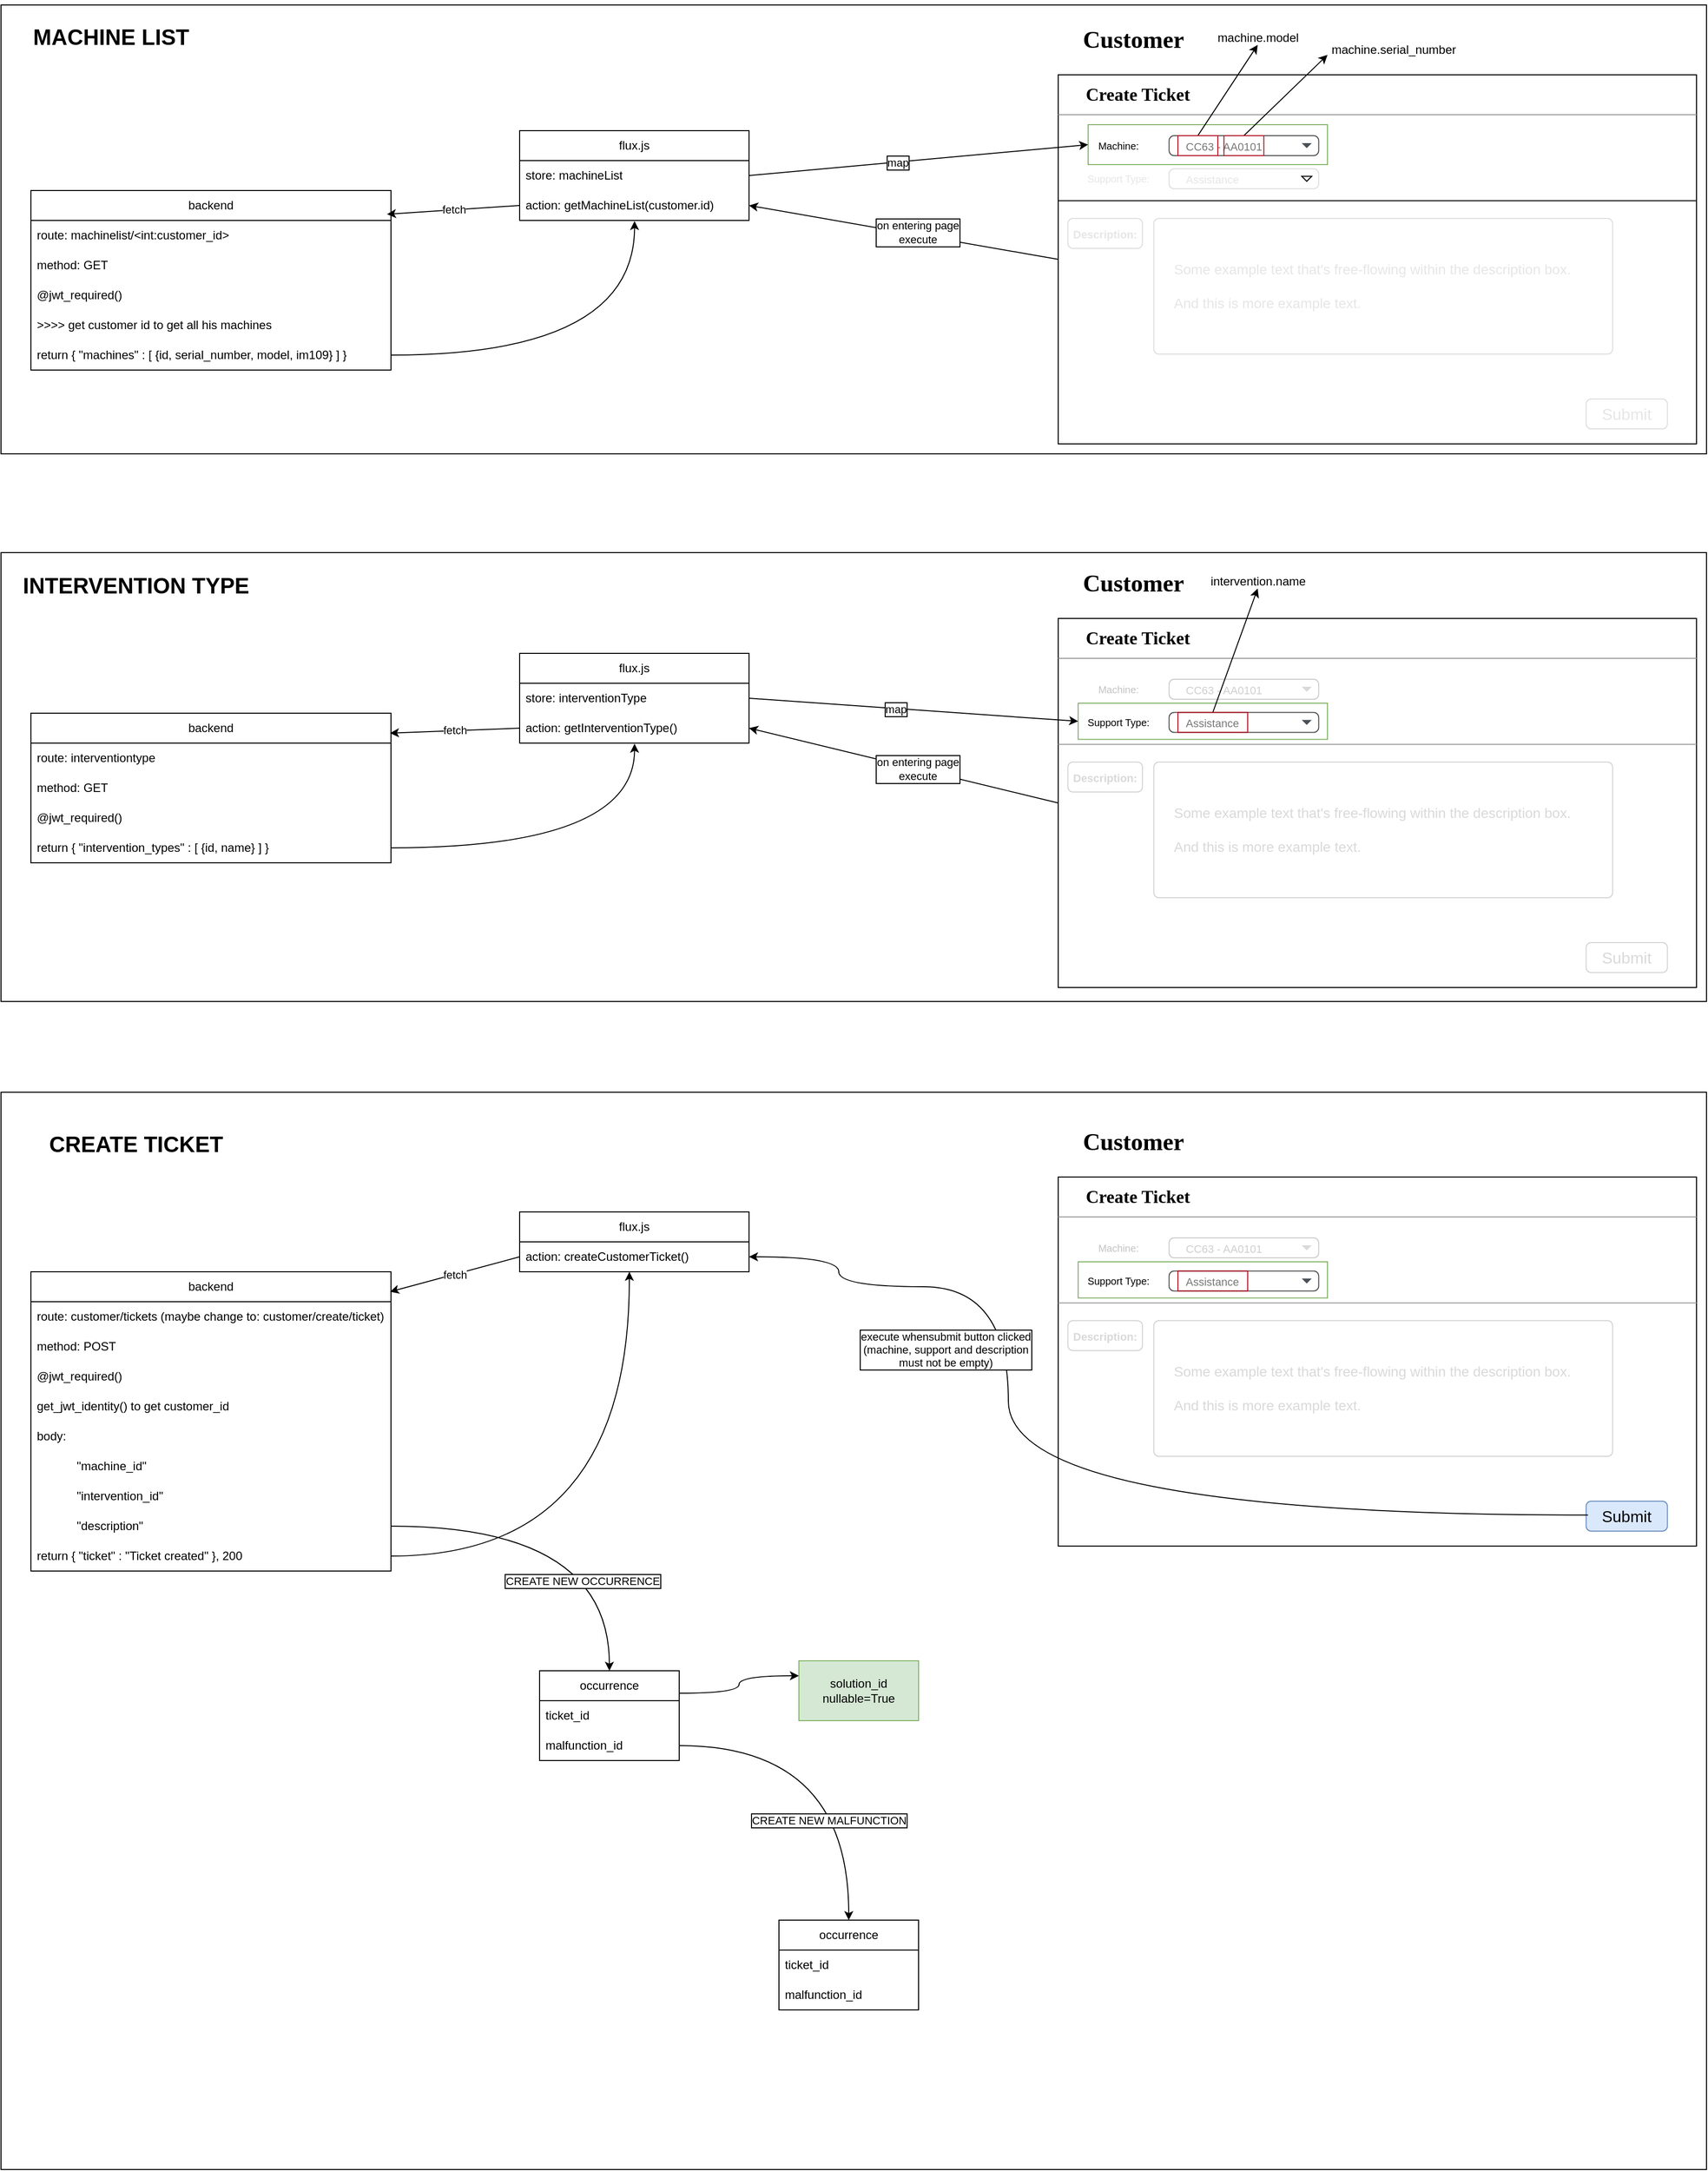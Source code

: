 <mxfile>
    <diagram name="Página-1" id="bCabtzZe-On4UlTafJGf">
        <mxGraphModel dx="323" dy="456" grid="1" gridSize="10" guides="1" tooltips="1" connect="1" arrows="1" fold="1" page="1" pageScale="1" pageWidth="827" pageHeight="1169" math="0" shadow="0">
            <root>
                <mxCell id="0"/>
                <mxCell id="1" parent="0"/>
                <mxCell id="NxFCnqgn0DQF930zjPqC-114" value="" style="rounded=0;whiteSpace=wrap;html=1;fillColor=none;" parent="1" vertex="1">
                    <mxGeometry x="1090" y="620" width="1710" height="450" as="geometry"/>
                </mxCell>
                <mxCell id="NxFCnqgn0DQF930zjPqC-115" value="" style="rounded=0;whiteSpace=wrap;html=1;fillColor=none;" parent="1" vertex="1">
                    <mxGeometry x="1090" y="1169" width="1710" height="450" as="geometry"/>
                </mxCell>
                <mxCell id="NxFCnqgn0DQF930zjPqC-71" style="rounded=0;orthogonalLoop=1;jettySize=auto;html=1;exitX=0;exitY=0.5;exitDx=0;exitDy=0;entryX=1;entryY=0.5;entryDx=0;entryDy=0;" parent="1" source="NxFCnqgn0DQF930zjPqC-2" target="NxFCnqgn0DQF930zjPqC-58" edge="1">
                    <mxGeometry relative="1" as="geometry"/>
                </mxCell>
                <mxCell id="NxFCnqgn0DQF930zjPqC-72" value="on entering page&lt;br&gt;execute" style="edgeLabel;html=1;align=center;verticalAlign=middle;resizable=0;points=[];labelBorderColor=default;" parent="NxFCnqgn0DQF930zjPqC-71" vertex="1" connectable="0">
                    <mxGeometry x="-0.086" y="-3" relative="1" as="geometry">
                        <mxPoint as="offset"/>
                    </mxGeometry>
                </mxCell>
                <mxCell id="NxFCnqgn0DQF930zjPqC-2" value="" style="rounded=0;whiteSpace=wrap;html=1;" parent="1" vertex="1">
                    <mxGeometry x="2150" y="690" width="640" height="370" as="geometry"/>
                </mxCell>
                <mxCell id="NxFCnqgn0DQF930zjPqC-23" value="" style="shape=line;perimeter=none;resizeWidth=1;fillColor=none;fontColor=#E6E6E6;" parent="1" vertex="1">
                    <mxGeometry x="2150" y="811.25" width="640" height="10" as="geometry"/>
                </mxCell>
                <mxCell id="NxFCnqgn0DQF930zjPqC-24" value="&lt;font style=&quot;font-size: 11px;&quot;&gt;Description:&lt;/font&gt;" style="html=1;shadow=0;dashed=0;shape=mxgraph.bootstrap.rrect;rSize=5;strokeWidth=1;fillColor=none;whiteSpace=wrap;align=left;verticalAlign=middle;spacingLeft=0;fontStyle=1;fontSize=14;spacing=5;fontColor=#E6E6E6;strokeColor=#DEDEDE;" parent="1" vertex="1">
                    <mxGeometry x="2159.69" y="834" width="74.75" height="30" as="geometry"/>
                </mxCell>
                <mxCell id="NxFCnqgn0DQF930zjPqC-25" value="Some example text that's free-flowing within the description box.&lt;br style=&quot;font-size: 14px&quot;&gt;&lt;br style=&quot;font-size: 14px&quot;&gt;And this is more example text." style="html=1;shadow=0;dashed=0;shape=mxgraph.bootstrap.rrect;rSize=5;strokeWidth=1;fillColor=none;whiteSpace=wrap;align=left;verticalAlign=middle;spacingLeft=10;fontSize=14;spacing=10;fontColor=#E6E6E6;strokeColor=#DEDEDE;" parent="1" vertex="1">
                    <mxGeometry x="2245.87" y="834" width="460" height="136" as="geometry"/>
                </mxCell>
                <mxCell id="NxFCnqgn0DQF930zjPqC-26" value="&lt;h1&gt;&lt;font face=&quot;Verdana&quot;&gt;Customer&lt;/font&gt;&lt;/h1&gt;" style="text;html=1;align=center;verticalAlign=middle;resizable=0;points=[];autosize=1;strokeColor=none;fillColor=none;" parent="1" vertex="1">
                    <mxGeometry x="2150" y="615" width="150" height="80" as="geometry"/>
                </mxCell>
                <mxCell id="NxFCnqgn0DQF930zjPqC-27" value="" style="shape=line;strokeColor=#999999;perimeter=none;resizeWidth=1;" parent="1" vertex="1">
                    <mxGeometry x="2150" y="725" width="640" height="10" as="geometry"/>
                </mxCell>
                <mxCell id="NxFCnqgn0DQF930zjPqC-28" value="&lt;h3&gt;&lt;font face=&quot;Verdana&quot; style=&quot;font-size: 18px;&quot;&gt;Create Ticket&lt;/font&gt;&lt;/h3&gt;" style="text;strokeColor=none;align=center;fillColor=none;html=1;verticalAlign=middle;whiteSpace=wrap;rounded=0;" parent="1" vertex="1">
                    <mxGeometry x="2150" y="690" width="160" height="40" as="geometry"/>
                </mxCell>
                <mxCell id="NxFCnqgn0DQF930zjPqC-29" value="&lt;font style=&quot;font-size: 11px;&quot;&gt;CC63 - AA0101&lt;/font&gt;" style="html=1;shadow=0;dashed=0;shape=mxgraph.bootstrap.rrect;rSize=5;strokeColor=#505050;strokeWidth=1;fillColor=#ffffff;fontColor=#777777;whiteSpace=wrap;align=left;verticalAlign=middle;fontStyle=0;fontSize=14;spacingRight=0;spacing=17;" parent="1" vertex="1">
                    <mxGeometry x="2261.18" y="751" width="150" height="20" as="geometry"/>
                </mxCell>
                <mxCell id="NxFCnqgn0DQF930zjPqC-30" value="" style="shape=triangle;direction=south;fillColor=#495057;strokeColor=none;perimeter=none;" parent="NxFCnqgn0DQF930zjPqC-29" vertex="1">
                    <mxGeometry x="1" y="0.5" width="10" height="5" relative="1" as="geometry">
                        <mxPoint x="-17" y="-2.5" as="offset"/>
                    </mxGeometry>
                </mxCell>
                <mxCell id="NxFCnqgn0DQF930zjPqC-31" value="&lt;span style=&quot;font-size: 10px;&quot;&gt;Machine:&lt;/span&gt;" style="text;strokeColor=none;align=center;fillColor=none;html=1;verticalAlign=middle;whiteSpace=wrap;rounded=0;" parent="1" vertex="1">
                    <mxGeometry x="2158.56" y="746" width="102.62" height="30" as="geometry"/>
                </mxCell>
                <mxCell id="NxFCnqgn0DQF930zjPqC-32" value="Submit" style="html=1;shadow=0;dashed=0;shape=mxgraph.bootstrap.rrect;rSize=5;strokeWidth=1;fillColor=none;whiteSpace=wrap;align=center;verticalAlign=middle;spacingLeft=0;fontStyle=0;fontSize=16;spacing=5;fontColor=#E6E6E6;strokeColor=#DEDEDE;" parent="1" vertex="1">
                    <mxGeometry x="2679.3" y="1015" width="81.5" height="30" as="geometry"/>
                </mxCell>
                <mxCell id="NxFCnqgn0DQF930zjPqC-47" value="&lt;font style=&quot;font-size: 11px;&quot;&gt;Assistance&lt;/font&gt;" style="html=1;shadow=0;dashed=0;shape=mxgraph.bootstrap.rrect;rSize=5;strokeWidth=1;fillColor=none;whiteSpace=wrap;align=left;verticalAlign=middle;fontStyle=0;fontSize=14;spacingRight=0;spacing=17;fontColor=#E6E6E6;strokeColor=#DEDEDE;" parent="1" vertex="1">
                    <mxGeometry x="2261.18" y="784.25" width="150" height="20" as="geometry"/>
                </mxCell>
                <mxCell id="NxFCnqgn0DQF930zjPqC-48" value="" style="shape=triangle;direction=south;fillColor=none;perimeter=none;fontColor=#E6E6E6;" parent="NxFCnqgn0DQF930zjPqC-47" vertex="1">
                    <mxGeometry x="1" y="0.5" width="10" height="5" relative="1" as="geometry">
                        <mxPoint x="-17" y="-2.5" as="offset"/>
                    </mxGeometry>
                </mxCell>
                <mxCell id="NxFCnqgn0DQF930zjPqC-49" value="&lt;span style=&quot;font-size: 10px;&quot;&gt;Support Type:&lt;/span&gt;" style="text;align=center;fillColor=none;html=1;verticalAlign=middle;whiteSpace=wrap;rounded=0;fontColor=#E6E6E6;" parent="1" vertex="1">
                    <mxGeometry x="2158.56" y="779.25" width="102.62" height="30" as="geometry"/>
                </mxCell>
                <mxCell id="NxFCnqgn0DQF930zjPqC-50" value="" style="rounded=0;whiteSpace=wrap;html=1;fillColor=none;strokeColor=#82b366;" parent="1" vertex="1">
                    <mxGeometry x="2180" y="740" width="240" height="40" as="geometry"/>
                </mxCell>
                <mxCell id="NxFCnqgn0DQF930zjPqC-54" value="flux.js" style="swimlane;fontStyle=0;childLayout=stackLayout;horizontal=1;startSize=30;horizontalStack=0;resizeParent=1;resizeParentMax=0;resizeLast=0;collapsible=1;marginBottom=0;whiteSpace=wrap;html=1;" parent="1" vertex="1">
                    <mxGeometry x="1610" y="746" width="230" height="90" as="geometry"/>
                </mxCell>
                <mxCell id="NxFCnqgn0DQF930zjPqC-55" value="store: machineList" style="text;strokeColor=none;fillColor=none;align=left;verticalAlign=middle;spacingLeft=4;spacingRight=4;overflow=hidden;points=[[0,0.5],[1,0.5]];portConstraint=eastwest;rotatable=0;whiteSpace=wrap;html=1;" parent="NxFCnqgn0DQF930zjPqC-54" vertex="1">
                    <mxGeometry y="30" width="230" height="30" as="geometry"/>
                </mxCell>
                <mxCell id="NxFCnqgn0DQF930zjPqC-58" value="action: getMachineList(customer.id)" style="text;strokeColor=none;fillColor=none;align=left;verticalAlign=middle;spacingLeft=4;spacingRight=4;overflow=hidden;points=[[0,0.5],[1,0.5]];portConstraint=eastwest;rotatable=0;whiteSpace=wrap;html=1;" parent="NxFCnqgn0DQF930zjPqC-54" vertex="1">
                    <mxGeometry y="60" width="230" height="30" as="geometry"/>
                </mxCell>
                <mxCell id="NxFCnqgn0DQF930zjPqC-59" style="rounded=0;orthogonalLoop=1;jettySize=auto;html=1;exitX=1;exitY=0.5;exitDx=0;exitDy=0;entryX=0;entryY=0.5;entryDx=0;entryDy=0;" parent="1" source="NxFCnqgn0DQF930zjPqC-55" target="NxFCnqgn0DQF930zjPqC-50" edge="1">
                    <mxGeometry relative="1" as="geometry"/>
                </mxCell>
                <mxCell id="NxFCnqgn0DQF930zjPqC-60" value="map" style="edgeLabel;html=1;align=center;verticalAlign=middle;resizable=0;points=[];labelBorderColor=default;" parent="NxFCnqgn0DQF930zjPqC-59" vertex="1" connectable="0">
                    <mxGeometry x="-0.126" relative="1" as="geometry">
                        <mxPoint as="offset"/>
                    </mxGeometry>
                </mxCell>
                <mxCell id="NxFCnqgn0DQF930zjPqC-73" value="backend" style="swimlane;fontStyle=0;childLayout=stackLayout;horizontal=1;startSize=30;horizontalStack=0;resizeParent=1;resizeParentMax=0;resizeLast=0;collapsible=1;marginBottom=0;whiteSpace=wrap;html=1;" parent="1" vertex="1">
                    <mxGeometry x="1120" y="806" width="361" height="180" as="geometry"/>
                </mxCell>
                <mxCell id="NxFCnqgn0DQF930zjPqC-74" value="route: machinelist/&amp;lt;int:customer_id&amp;gt;" style="text;strokeColor=none;fillColor=none;align=left;verticalAlign=middle;spacingLeft=4;spacingRight=4;overflow=hidden;points=[[0,0.5],[1,0.5]];portConstraint=eastwest;rotatable=0;whiteSpace=wrap;html=1;" parent="NxFCnqgn0DQF930zjPqC-73" vertex="1">
                    <mxGeometry y="30" width="361" height="30" as="geometry"/>
                </mxCell>
                <mxCell id="NxFCnqgn0DQF930zjPqC-75" value="method: GET" style="text;strokeColor=none;fillColor=none;align=left;verticalAlign=middle;spacingLeft=4;spacingRight=4;overflow=hidden;points=[[0,0.5],[1,0.5]];portConstraint=eastwest;rotatable=0;whiteSpace=wrap;html=1;" parent="NxFCnqgn0DQF930zjPqC-73" vertex="1">
                    <mxGeometry y="60" width="361" height="30" as="geometry"/>
                </mxCell>
                <mxCell id="NxFCnqgn0DQF930zjPqC-76" value="@jwt_required()" style="text;strokeColor=none;fillColor=none;align=left;verticalAlign=middle;spacingLeft=4;spacingRight=4;overflow=hidden;points=[[0,0.5],[1,0.5]];portConstraint=eastwest;rotatable=0;whiteSpace=wrap;html=1;" parent="NxFCnqgn0DQF930zjPqC-73" vertex="1">
                    <mxGeometry y="90" width="361" height="30" as="geometry"/>
                </mxCell>
                <mxCell id="NxFCnqgn0DQF930zjPqC-83" value="&amp;gt;&amp;gt;&amp;gt;&amp;gt; get customer id to get all his machines" style="text;strokeColor=none;fillColor=none;align=left;verticalAlign=middle;spacingLeft=4;spacingRight=4;overflow=hidden;points=[[0,0.5],[1,0.5]];portConstraint=eastwest;rotatable=0;whiteSpace=wrap;html=1;" parent="NxFCnqgn0DQF930zjPqC-73" vertex="1">
                    <mxGeometry y="120" width="361" height="30" as="geometry"/>
                </mxCell>
                <mxCell id="NxFCnqgn0DQF930zjPqC-78" value="return { &quot;machines&quot; : [ {id, serial_number, model, im109} ] }" style="text;strokeColor=none;fillColor=none;align=left;verticalAlign=middle;spacingLeft=4;spacingRight=4;overflow=hidden;points=[[0,0.5],[1,0.5]];portConstraint=eastwest;rotatable=0;whiteSpace=wrap;html=1;" parent="NxFCnqgn0DQF930zjPqC-73" vertex="1">
                    <mxGeometry y="150" width="361" height="30" as="geometry"/>
                </mxCell>
                <mxCell id="NxFCnqgn0DQF930zjPqC-77" value="fetch" style="rounded=0;orthogonalLoop=1;jettySize=auto;html=1;exitX=0;exitY=0.5;exitDx=0;exitDy=0;entryX=0.989;entryY=0.132;entryDx=0;entryDy=0;entryPerimeter=0;" parent="1" source="NxFCnqgn0DQF930zjPqC-58" target="NxFCnqgn0DQF930zjPqC-73" edge="1">
                    <mxGeometry relative="1" as="geometry"/>
                </mxCell>
                <mxCell id="NxFCnqgn0DQF930zjPqC-79" style="edgeStyle=orthogonalEdgeStyle;rounded=0;orthogonalLoop=1;jettySize=auto;html=1;exitX=1;exitY=0.5;exitDx=0;exitDy=0;entryX=0.501;entryY=1.02;entryDx=0;entryDy=0;entryPerimeter=0;curved=1;" parent="1" source="NxFCnqgn0DQF930zjPqC-78" target="NxFCnqgn0DQF930zjPqC-58" edge="1">
                    <mxGeometry relative="1" as="geometry"/>
                </mxCell>
                <mxCell id="NxFCnqgn0DQF930zjPqC-82" value="MACHINE LIST" style="text;html=1;align=center;verticalAlign=middle;resizable=0;points=[];autosize=1;strokeColor=none;fillColor=none;fontSize=22;fontStyle=1" parent="1" vertex="1">
                    <mxGeometry x="1110" y="633" width="180" height="40" as="geometry"/>
                </mxCell>
                <mxCell id="NxFCnqgn0DQF930zjPqC-88" style="rounded=0;orthogonalLoop=1;jettySize=auto;html=1;exitX=0.5;exitY=0;exitDx=0;exitDy=0;" parent="1" source="NxFCnqgn0DQF930zjPqC-85" edge="1">
                    <mxGeometry relative="1" as="geometry">
                        <mxPoint x="2420" y="670" as="targetPoint"/>
                    </mxGeometry>
                </mxCell>
                <mxCell id="NxFCnqgn0DQF930zjPqC-85" value="" style="rounded=0;whiteSpace=wrap;html=1;fillColor=none;strokeColor=#B31525;" parent="1" vertex="1">
                    <mxGeometry x="2316.18" y="751" width="40" height="20" as="geometry"/>
                </mxCell>
                <mxCell id="NxFCnqgn0DQF930zjPqC-87" style="rounded=0;orthogonalLoop=1;jettySize=auto;html=1;exitX=0.5;exitY=0;exitDx=0;exitDy=0;" parent="1" source="NxFCnqgn0DQF930zjPqC-86" edge="1">
                    <mxGeometry relative="1" as="geometry">
                        <mxPoint x="2350" y="660" as="targetPoint"/>
                    </mxGeometry>
                </mxCell>
                <mxCell id="NxFCnqgn0DQF930zjPqC-86" value="" style="rounded=0;whiteSpace=wrap;html=1;fillColor=none;strokeColor=#B31525;" parent="1" vertex="1">
                    <mxGeometry x="2270" y="751" width="40" height="20" as="geometry"/>
                </mxCell>
                <mxCell id="NxFCnqgn0DQF930zjPqC-89" value="machine.model" style="text;html=1;align=center;verticalAlign=middle;resizable=0;points=[];autosize=1;strokeColor=none;fillColor=none;" parent="1" vertex="1">
                    <mxGeometry x="2300" y="638" width="100" height="30" as="geometry"/>
                </mxCell>
                <mxCell id="NxFCnqgn0DQF930zjPqC-90" value="machine.serial_number" style="text;html=1;align=center;verticalAlign=middle;resizable=0;points=[];autosize=1;strokeColor=none;fillColor=none;" parent="1" vertex="1">
                    <mxGeometry x="2411.18" y="650" width="150" height="30" as="geometry"/>
                </mxCell>
                <mxCell id="NxFCnqgn0DQF930zjPqC-91" value="" style="rounded=0;whiteSpace=wrap;html=1;" parent="1" vertex="1">
                    <mxGeometry x="2150" y="1235" width="640" height="370" as="geometry"/>
                </mxCell>
                <mxCell id="NxFCnqgn0DQF930zjPqC-92" value="" style="shape=line;strokeColor=#999999;perimeter=none;resizeWidth=1;" parent="1" vertex="1">
                    <mxGeometry x="2150" y="1356.25" width="640" height="10" as="geometry"/>
                </mxCell>
                <mxCell id="NxFCnqgn0DQF930zjPqC-93" value="&lt;font style=&quot;font-size: 11px;&quot;&gt;Description:&lt;/font&gt;" style="html=1;shadow=0;dashed=0;shape=mxgraph.bootstrap.rrect;rSize=5;strokeWidth=1;fillColor=none;whiteSpace=wrap;align=left;verticalAlign=middle;spacingLeft=0;fontStyle=1;fontSize=14;spacing=5;fontColor=#D9D9D9;strokeColor=#D4D4D4;" parent="1" vertex="1">
                    <mxGeometry x="2159.69" y="1379" width="74.75" height="30" as="geometry"/>
                </mxCell>
                <mxCell id="NxFCnqgn0DQF930zjPqC-94" value="Some example text that's free-flowing within the description box.&lt;br style=&quot;font-size: 14px&quot;&gt;&lt;br style=&quot;font-size: 14px&quot;&gt;And this is more example text." style="html=1;shadow=0;dashed=0;shape=mxgraph.bootstrap.rrect;rSize=5;strokeWidth=1;fillColor=none;whiteSpace=wrap;align=left;verticalAlign=middle;spacingLeft=10;fontSize=14;spacing=10;fontColor=#D9D9D9;strokeColor=#D4D4D4;" parent="1" vertex="1">
                    <mxGeometry x="2245.87" y="1379" width="460" height="136" as="geometry"/>
                </mxCell>
                <mxCell id="NxFCnqgn0DQF930zjPqC-95" value="&lt;h1&gt;&lt;font face=&quot;Verdana&quot;&gt;Customer&lt;/font&gt;&lt;/h1&gt;" style="text;html=1;align=center;verticalAlign=middle;resizable=0;points=[];autosize=1;strokeColor=none;fillColor=none;" parent="1" vertex="1">
                    <mxGeometry x="2150" y="1160" width="150" height="80" as="geometry"/>
                </mxCell>
                <mxCell id="NxFCnqgn0DQF930zjPqC-96" value="" style="shape=line;strokeColor=#999999;perimeter=none;resizeWidth=1;" parent="1" vertex="1">
                    <mxGeometry x="2150" y="1270" width="640" height="10" as="geometry"/>
                </mxCell>
                <mxCell id="NxFCnqgn0DQF930zjPqC-97" value="&lt;h3&gt;&lt;font face=&quot;Verdana&quot; style=&quot;font-size: 18px;&quot;&gt;Create Ticket&lt;/font&gt;&lt;/h3&gt;" style="text;strokeColor=none;align=center;fillColor=none;html=1;verticalAlign=middle;whiteSpace=wrap;rounded=0;" parent="1" vertex="1">
                    <mxGeometry x="2150" y="1235" width="160" height="40" as="geometry"/>
                </mxCell>
                <mxCell id="NxFCnqgn0DQF930zjPqC-98" value="&lt;font style=&quot;font-size: 11px;&quot;&gt;CC63 - AA0101&lt;/font&gt;" style="html=1;shadow=0;dashed=0;shape=mxgraph.bootstrap.rrect;rSize=5;strokeColor=#CCCCCC;strokeWidth=1;fillColor=none;fontColor=#CFCFCF;whiteSpace=wrap;align=left;verticalAlign=middle;fontStyle=0;fontSize=14;spacingRight=0;spacing=17;" parent="1" vertex="1">
                    <mxGeometry x="2261.18" y="1296" width="150" height="20" as="geometry"/>
                </mxCell>
                <mxCell id="NxFCnqgn0DQF930zjPqC-99" value="" style="shape=triangle;direction=south;fillColor=#D9D9D9;strokeColor=none;perimeter=none;fontColor=#C2C2C2;" parent="NxFCnqgn0DQF930zjPqC-98" vertex="1">
                    <mxGeometry x="1" y="0.5" width="10" height="5" relative="1" as="geometry">
                        <mxPoint x="-17" y="-2.5" as="offset"/>
                    </mxGeometry>
                </mxCell>
                <mxCell id="NxFCnqgn0DQF930zjPqC-100" value="&lt;span style=&quot;font-size: 10px;&quot;&gt;Machine:&lt;/span&gt;" style="text;strokeColor=none;align=center;fillColor=none;html=1;verticalAlign=middle;whiteSpace=wrap;rounded=0;fontColor=#C2C2C2;" parent="1" vertex="1">
                    <mxGeometry x="2158.56" y="1291" width="102.62" height="30" as="geometry"/>
                </mxCell>
                <mxCell id="NxFCnqgn0DQF930zjPqC-101" value="Submit" style="html=1;shadow=0;dashed=0;shape=mxgraph.bootstrap.rrect;rSize=5;strokeWidth=1;fillColor=none;whiteSpace=wrap;align=center;verticalAlign=middle;spacingLeft=0;fontStyle=0;fontSize=16;spacing=5;fontColor=#D9D9D9;strokeColor=#D4D4D4;" parent="1" vertex="1">
                    <mxGeometry x="2679.3" y="1560" width="81.5" height="30" as="geometry"/>
                </mxCell>
                <mxCell id="NxFCnqgn0DQF930zjPqC-104" value="&lt;font style=&quot;font-size: 11px;&quot;&gt;Assistance&lt;/font&gt;" style="html=1;shadow=0;dashed=0;shape=mxgraph.bootstrap.rrect;rSize=5;strokeColor=#505050;strokeWidth=1;fillColor=#ffffff;fontColor=#777777;whiteSpace=wrap;align=left;verticalAlign=middle;fontStyle=0;fontSize=14;spacingRight=0;spacing=17;" parent="1" vertex="1">
                    <mxGeometry x="2261.18" y="1329.25" width="150" height="20" as="geometry"/>
                </mxCell>
                <mxCell id="NxFCnqgn0DQF930zjPqC-105" value="" style="shape=triangle;direction=south;fillColor=#495057;strokeColor=none;perimeter=none;" parent="NxFCnqgn0DQF930zjPqC-104" vertex="1">
                    <mxGeometry x="1" y="0.5" width="10" height="5" relative="1" as="geometry">
                        <mxPoint x="-17" y="-2.5" as="offset"/>
                    </mxGeometry>
                </mxCell>
                <mxCell id="NxFCnqgn0DQF930zjPqC-106" value="&lt;span style=&quot;font-size: 10px;&quot;&gt;Support Type:&lt;/span&gt;" style="text;strokeColor=none;align=center;fillColor=none;html=1;verticalAlign=middle;whiteSpace=wrap;rounded=0;" parent="1" vertex="1">
                    <mxGeometry x="2158.56" y="1324.25" width="102.62" height="30" as="geometry"/>
                </mxCell>
                <mxCell id="NxFCnqgn0DQF930zjPqC-107" value="" style="rounded=0;whiteSpace=wrap;html=1;fillColor=none;strokeColor=#82b366;" parent="1" vertex="1">
                    <mxGeometry x="2170" y="1320" width="250" height="36.25" as="geometry"/>
                </mxCell>
                <mxCell id="NxFCnqgn0DQF930zjPqC-110" style="rounded=0;orthogonalLoop=1;jettySize=auto;html=1;exitX=0.5;exitY=0;exitDx=0;exitDy=0;" parent="1" source="NxFCnqgn0DQF930zjPqC-111" edge="1">
                    <mxGeometry relative="1" as="geometry">
                        <mxPoint x="2350" y="1205" as="targetPoint"/>
                    </mxGeometry>
                </mxCell>
                <mxCell id="NxFCnqgn0DQF930zjPqC-111" value="" style="rounded=0;whiteSpace=wrap;html=1;fillColor=none;strokeColor=#B31525;" parent="1" vertex="1">
                    <mxGeometry x="2270" y="1329.25" width="70" height="20" as="geometry"/>
                </mxCell>
                <mxCell id="NxFCnqgn0DQF930zjPqC-112" value="intervention.name" style="text;html=1;align=center;verticalAlign=middle;resizable=0;points=[];autosize=1;strokeColor=none;fillColor=none;" parent="1" vertex="1">
                    <mxGeometry x="2290" y="1183" width="120" height="30" as="geometry"/>
                </mxCell>
                <mxCell id="NxFCnqgn0DQF930zjPqC-116" value="INTERVENTION TYPE" style="text;html=1;align=center;verticalAlign=middle;resizable=0;points=[];autosize=1;strokeColor=none;fillColor=none;fontSize=22;fontStyle=1" parent="1" vertex="1">
                    <mxGeometry x="1100" y="1183" width="250" height="40" as="geometry"/>
                </mxCell>
                <mxCell id="NxFCnqgn0DQF930zjPqC-117" value="flux.js" style="swimlane;fontStyle=0;childLayout=stackLayout;horizontal=1;startSize=30;horizontalStack=0;resizeParent=1;resizeParentMax=0;resizeLast=0;collapsible=1;marginBottom=0;whiteSpace=wrap;html=1;" parent="1" vertex="1">
                    <mxGeometry x="1610" y="1270" width="230" height="90" as="geometry"/>
                </mxCell>
                <mxCell id="NxFCnqgn0DQF930zjPqC-118" value="store: interventionType" style="text;strokeColor=none;fillColor=none;align=left;verticalAlign=middle;spacingLeft=4;spacingRight=4;overflow=hidden;points=[[0,0.5],[1,0.5]];portConstraint=eastwest;rotatable=0;whiteSpace=wrap;html=1;" parent="NxFCnqgn0DQF930zjPqC-117" vertex="1">
                    <mxGeometry y="30" width="230" height="30" as="geometry"/>
                </mxCell>
                <mxCell id="NxFCnqgn0DQF930zjPqC-119" value="action: getInterventionType()" style="text;strokeColor=none;fillColor=none;align=left;verticalAlign=middle;spacingLeft=4;spacingRight=4;overflow=hidden;points=[[0,0.5],[1,0.5]];portConstraint=eastwest;rotatable=0;whiteSpace=wrap;html=1;" parent="NxFCnqgn0DQF930zjPqC-117" vertex="1">
                    <mxGeometry y="60" width="230" height="30" as="geometry"/>
                </mxCell>
                <mxCell id="NxFCnqgn0DQF930zjPqC-120" value="backend" style="swimlane;fontStyle=0;childLayout=stackLayout;horizontal=1;startSize=30;horizontalStack=0;resizeParent=1;resizeParentMax=0;resizeLast=0;collapsible=1;marginBottom=0;whiteSpace=wrap;html=1;" parent="1" vertex="1">
                    <mxGeometry x="1120" y="1330" width="361" height="150" as="geometry"/>
                </mxCell>
                <mxCell id="NxFCnqgn0DQF930zjPqC-121" value="route: interventiontype" style="text;strokeColor=none;fillColor=none;align=left;verticalAlign=middle;spacingLeft=4;spacingRight=4;overflow=hidden;points=[[0,0.5],[1,0.5]];portConstraint=eastwest;rotatable=0;whiteSpace=wrap;html=1;" parent="NxFCnqgn0DQF930zjPqC-120" vertex="1">
                    <mxGeometry y="30" width="361" height="30" as="geometry"/>
                </mxCell>
                <mxCell id="NxFCnqgn0DQF930zjPqC-122" value="method: GET" style="text;strokeColor=none;fillColor=none;align=left;verticalAlign=middle;spacingLeft=4;spacingRight=4;overflow=hidden;points=[[0,0.5],[1,0.5]];portConstraint=eastwest;rotatable=0;whiteSpace=wrap;html=1;" parent="NxFCnqgn0DQF930zjPqC-120" vertex="1">
                    <mxGeometry y="60" width="361" height="30" as="geometry"/>
                </mxCell>
                <mxCell id="NxFCnqgn0DQF930zjPqC-123" value="@jwt_required()" style="text;strokeColor=none;fillColor=none;align=left;verticalAlign=middle;spacingLeft=4;spacingRight=4;overflow=hidden;points=[[0,0.5],[1,0.5]];portConstraint=eastwest;rotatable=0;whiteSpace=wrap;html=1;" parent="NxFCnqgn0DQF930zjPqC-120" vertex="1">
                    <mxGeometry y="90" width="361" height="30" as="geometry"/>
                </mxCell>
                <mxCell id="NxFCnqgn0DQF930zjPqC-125" value="return { &quot;intervention_types&quot; : [ {id, name} ] }" style="text;strokeColor=none;fillColor=none;align=left;verticalAlign=middle;spacingLeft=4;spacingRight=4;overflow=hidden;points=[[0,0.5],[1,0.5]];portConstraint=eastwest;rotatable=0;whiteSpace=wrap;html=1;" parent="NxFCnqgn0DQF930zjPqC-120" vertex="1">
                    <mxGeometry y="120" width="361" height="30" as="geometry"/>
                </mxCell>
                <mxCell id="NxFCnqgn0DQF930zjPqC-126" value="fetch" style="rounded=0;orthogonalLoop=1;jettySize=auto;html=1;exitX=0;exitY=0.5;exitDx=0;exitDy=0;" parent="1" source="NxFCnqgn0DQF930zjPqC-119" edge="1">
                    <mxGeometry relative="1" as="geometry">
                        <mxPoint x="1480" y="1350" as="targetPoint"/>
                    </mxGeometry>
                </mxCell>
                <mxCell id="NxFCnqgn0DQF930zjPqC-127" style="edgeStyle=orthogonalEdgeStyle;rounded=0;orthogonalLoop=1;jettySize=auto;html=1;exitX=1;exitY=0.5;exitDx=0;exitDy=0;entryX=0.501;entryY=1.02;entryDx=0;entryDy=0;entryPerimeter=0;curved=1;" parent="1" source="NxFCnqgn0DQF930zjPqC-125" target="NxFCnqgn0DQF930zjPqC-119" edge="1">
                    <mxGeometry relative="1" as="geometry"/>
                </mxCell>
                <mxCell id="NxFCnqgn0DQF930zjPqC-136" style="rounded=0;orthogonalLoop=1;jettySize=auto;html=1;exitX=1;exitY=0.5;exitDx=0;exitDy=0;entryX=0;entryY=0.5;entryDx=0;entryDy=0;" parent="1" source="NxFCnqgn0DQF930zjPqC-118" target="NxFCnqgn0DQF930zjPqC-107" edge="1">
                    <mxGeometry relative="1" as="geometry"/>
                </mxCell>
                <mxCell id="NxFCnqgn0DQF930zjPqC-137" value="map" style="edgeLabel;html=1;align=center;verticalAlign=middle;resizable=0;points=[];labelBorderColor=default;" parent="NxFCnqgn0DQF930zjPqC-136" vertex="1" connectable="0">
                    <mxGeometry x="-0.111" relative="1" as="geometry">
                        <mxPoint as="offset"/>
                    </mxGeometry>
                </mxCell>
                <mxCell id="NxFCnqgn0DQF930zjPqC-138" style="rounded=0;orthogonalLoop=1;jettySize=auto;html=1;exitX=0;exitY=0.5;exitDx=0;exitDy=0;entryX=1;entryY=0.5;entryDx=0;entryDy=0;" parent="1" source="NxFCnqgn0DQF930zjPqC-91" target="NxFCnqgn0DQF930zjPqC-119" edge="1">
                    <mxGeometry relative="1" as="geometry">
                        <mxPoint x="2100" y="1421" as="sourcePoint"/>
                        <mxPoint x="1790" y="1367" as="targetPoint"/>
                    </mxGeometry>
                </mxCell>
                <mxCell id="NxFCnqgn0DQF930zjPqC-139" value="on entering page&lt;br&gt;execute" style="edgeLabel;html=1;align=center;verticalAlign=middle;resizable=0;points=[];spacingTop=6;spacing=2;spacingLeft=0;spacingBottom=0;spacingRight=0;labelBorderColor=default;" parent="NxFCnqgn0DQF930zjPqC-138" vertex="1" connectable="0">
                    <mxGeometry x="-0.086" y="-3" relative="1" as="geometry">
                        <mxPoint as="offset"/>
                    </mxGeometry>
                </mxCell>
                <mxCell id="raSxFsbVtVEXpSKw9Lsl-1" value="" style="rounded=0;whiteSpace=wrap;html=1;fillColor=none;" parent="1" vertex="1">
                    <mxGeometry x="1090" y="1710" width="1710" height="1080" as="geometry"/>
                </mxCell>
                <mxCell id="raSxFsbVtVEXpSKw9Lsl-2" value="" style="rounded=0;whiteSpace=wrap;html=1;" parent="1" vertex="1">
                    <mxGeometry x="2150" y="1795" width="640" height="370" as="geometry"/>
                </mxCell>
                <mxCell id="raSxFsbVtVEXpSKw9Lsl-3" value="" style="shape=line;strokeColor=#999999;perimeter=none;resizeWidth=1;" parent="1" vertex="1">
                    <mxGeometry x="2150" y="1916.25" width="640" height="10" as="geometry"/>
                </mxCell>
                <mxCell id="raSxFsbVtVEXpSKw9Lsl-4" value="&lt;font style=&quot;font-size: 11px;&quot;&gt;Description:&lt;/font&gt;" style="html=1;shadow=0;dashed=0;shape=mxgraph.bootstrap.rrect;rSize=5;strokeWidth=1;fillColor=none;whiteSpace=wrap;align=left;verticalAlign=middle;spacingLeft=0;fontStyle=1;fontSize=14;spacing=5;fontColor=#D9D9D9;strokeColor=#D4D4D4;" parent="1" vertex="1">
                    <mxGeometry x="2159.69" y="1939" width="74.75" height="30" as="geometry"/>
                </mxCell>
                <mxCell id="raSxFsbVtVEXpSKw9Lsl-5" value="Some example text that's free-flowing within the description box.&lt;br style=&quot;font-size: 14px&quot;&gt;&lt;br style=&quot;font-size: 14px&quot;&gt;And this is more example text." style="html=1;shadow=0;dashed=0;shape=mxgraph.bootstrap.rrect;rSize=5;strokeWidth=1;fillColor=none;whiteSpace=wrap;align=left;verticalAlign=middle;spacingLeft=10;fontSize=14;spacing=10;fontColor=#D9D9D9;strokeColor=#D4D4D4;" parent="1" vertex="1">
                    <mxGeometry x="2245.87" y="1939" width="460" height="136" as="geometry"/>
                </mxCell>
                <mxCell id="raSxFsbVtVEXpSKw9Lsl-6" value="&lt;h1&gt;&lt;font face=&quot;Verdana&quot;&gt;Customer&lt;/font&gt;&lt;/h1&gt;" style="text;html=1;align=center;verticalAlign=middle;resizable=0;points=[];autosize=1;strokeColor=none;fillColor=none;" parent="1" vertex="1">
                    <mxGeometry x="2150" y="1720" width="150" height="80" as="geometry"/>
                </mxCell>
                <mxCell id="raSxFsbVtVEXpSKw9Lsl-7" value="" style="shape=line;strokeColor=#999999;perimeter=none;resizeWidth=1;" parent="1" vertex="1">
                    <mxGeometry x="2150" y="1830" width="640" height="10" as="geometry"/>
                </mxCell>
                <mxCell id="raSxFsbVtVEXpSKw9Lsl-8" value="&lt;h3&gt;&lt;font face=&quot;Verdana&quot; style=&quot;font-size: 18px;&quot;&gt;Create Ticket&lt;/font&gt;&lt;/h3&gt;" style="text;strokeColor=none;align=center;fillColor=none;html=1;verticalAlign=middle;whiteSpace=wrap;rounded=0;" parent="1" vertex="1">
                    <mxGeometry x="2150" y="1795" width="160" height="40" as="geometry"/>
                </mxCell>
                <mxCell id="raSxFsbVtVEXpSKw9Lsl-9" value="&lt;font style=&quot;font-size: 11px;&quot;&gt;CC63 - AA0101&lt;/font&gt;" style="html=1;shadow=0;dashed=0;shape=mxgraph.bootstrap.rrect;rSize=5;strokeColor=#CCCCCC;strokeWidth=1;fillColor=none;fontColor=#CFCFCF;whiteSpace=wrap;align=left;verticalAlign=middle;fontStyle=0;fontSize=14;spacingRight=0;spacing=17;" parent="1" vertex="1">
                    <mxGeometry x="2261.18" y="1856" width="150" height="20" as="geometry"/>
                </mxCell>
                <mxCell id="raSxFsbVtVEXpSKw9Lsl-10" value="" style="shape=triangle;direction=south;fillColor=#D9D9D9;strokeColor=none;perimeter=none;fontColor=#C2C2C2;" parent="raSxFsbVtVEXpSKw9Lsl-9" vertex="1">
                    <mxGeometry x="1" y="0.5" width="10" height="5" relative="1" as="geometry">
                        <mxPoint x="-17" y="-2.5" as="offset"/>
                    </mxGeometry>
                </mxCell>
                <mxCell id="raSxFsbVtVEXpSKw9Lsl-11" value="&lt;span style=&quot;font-size: 10px;&quot;&gt;Machine:&lt;/span&gt;" style="text;strokeColor=none;align=center;fillColor=none;html=1;verticalAlign=middle;whiteSpace=wrap;rounded=0;fontColor=#C2C2C2;" parent="1" vertex="1">
                    <mxGeometry x="2158.56" y="1851" width="102.62" height="30" as="geometry"/>
                </mxCell>
                <mxCell id="raSxFsbVtVEXpSKw9Lsl-12" value="Submit" style="html=1;shadow=0;dashed=0;shape=mxgraph.bootstrap.rrect;rSize=5;strokeWidth=1;fillColor=#dae8fc;whiteSpace=wrap;align=center;verticalAlign=middle;spacingLeft=0;fontStyle=0;fontSize=16;spacing=5;strokeColor=#6c8ebf;" parent="1" vertex="1">
                    <mxGeometry x="2679.3" y="2120" width="81.5" height="30" as="geometry"/>
                </mxCell>
                <mxCell id="raSxFsbVtVEXpSKw9Lsl-13" value="&lt;font style=&quot;font-size: 11px;&quot;&gt;Assistance&lt;/font&gt;" style="html=1;shadow=0;dashed=0;shape=mxgraph.bootstrap.rrect;rSize=5;strokeColor=#505050;strokeWidth=1;fillColor=#ffffff;fontColor=#777777;whiteSpace=wrap;align=left;verticalAlign=middle;fontStyle=0;fontSize=14;spacingRight=0;spacing=17;" parent="1" vertex="1">
                    <mxGeometry x="2261.18" y="1889.25" width="150" height="20" as="geometry"/>
                </mxCell>
                <mxCell id="raSxFsbVtVEXpSKw9Lsl-14" value="" style="shape=triangle;direction=south;fillColor=#495057;strokeColor=none;perimeter=none;" parent="raSxFsbVtVEXpSKw9Lsl-13" vertex="1">
                    <mxGeometry x="1" y="0.5" width="10" height="5" relative="1" as="geometry">
                        <mxPoint x="-17" y="-2.5" as="offset"/>
                    </mxGeometry>
                </mxCell>
                <mxCell id="raSxFsbVtVEXpSKw9Lsl-15" value="&lt;span style=&quot;font-size: 10px;&quot;&gt;Support Type:&lt;/span&gt;" style="text;strokeColor=none;align=center;fillColor=none;html=1;verticalAlign=middle;whiteSpace=wrap;rounded=0;" parent="1" vertex="1">
                    <mxGeometry x="2158.56" y="1884.25" width="102.62" height="30" as="geometry"/>
                </mxCell>
                <mxCell id="raSxFsbVtVEXpSKw9Lsl-16" value="" style="rounded=0;whiteSpace=wrap;html=1;fillColor=none;strokeColor=#82b366;" parent="1" vertex="1">
                    <mxGeometry x="2170" y="1880" width="250" height="36.25" as="geometry"/>
                </mxCell>
                <mxCell id="raSxFsbVtVEXpSKw9Lsl-18" value="" style="rounded=0;whiteSpace=wrap;html=1;fillColor=none;strokeColor=#B31525;" parent="1" vertex="1">
                    <mxGeometry x="2270" y="1889.25" width="70" height="20" as="geometry"/>
                </mxCell>
                <mxCell id="raSxFsbVtVEXpSKw9Lsl-20" value="CREATE TICKET" style="text;html=1;align=center;verticalAlign=middle;resizable=0;points=[];autosize=1;strokeColor=none;fillColor=none;fontSize=22;fontStyle=1" parent="1" vertex="1">
                    <mxGeometry x="1125" y="1743" width="200" height="40" as="geometry"/>
                </mxCell>
                <mxCell id="raSxFsbVtVEXpSKw9Lsl-21" value="flux.js" style="swimlane;fontStyle=0;childLayout=stackLayout;horizontal=1;startSize=30;horizontalStack=0;resizeParent=1;resizeParentMax=0;resizeLast=0;collapsible=1;marginBottom=0;whiteSpace=wrap;html=1;" parent="1" vertex="1">
                    <mxGeometry x="1610" y="1830" width="230" height="60" as="geometry"/>
                </mxCell>
                <mxCell id="raSxFsbVtVEXpSKw9Lsl-23" value="action: createCustomerTicket()" style="text;strokeColor=none;fillColor=none;align=left;verticalAlign=middle;spacingLeft=4;spacingRight=4;overflow=hidden;points=[[0,0.5],[1,0.5]];portConstraint=eastwest;rotatable=0;whiteSpace=wrap;html=1;" parent="raSxFsbVtVEXpSKw9Lsl-21" vertex="1">
                    <mxGeometry y="30" width="230" height="30" as="geometry"/>
                </mxCell>
                <mxCell id="raSxFsbVtVEXpSKw9Lsl-24" value="backend" style="swimlane;fontStyle=0;childLayout=stackLayout;horizontal=1;startSize=30;horizontalStack=0;resizeParent=1;resizeParentMax=0;resizeLast=0;collapsible=1;marginBottom=0;whiteSpace=wrap;html=1;" parent="1" vertex="1">
                    <mxGeometry x="1120" y="1890" width="361" height="300" as="geometry"/>
                </mxCell>
                <mxCell id="raSxFsbVtVEXpSKw9Lsl-25" value="route: customer/tickets (maybe change to: customer/create/ticket)" style="text;strokeColor=none;fillColor=none;align=left;verticalAlign=middle;spacingLeft=4;spacingRight=4;overflow=hidden;points=[[0,0.5],[1,0.5]];portConstraint=eastwest;rotatable=0;whiteSpace=wrap;html=1;" parent="raSxFsbVtVEXpSKw9Lsl-24" vertex="1">
                    <mxGeometry y="30" width="361" height="30" as="geometry"/>
                </mxCell>
                <mxCell id="raSxFsbVtVEXpSKw9Lsl-26" value="method: POST" style="text;strokeColor=none;fillColor=none;align=left;verticalAlign=middle;spacingLeft=4;spacingRight=4;overflow=hidden;points=[[0,0.5],[1,0.5]];portConstraint=eastwest;rotatable=0;whiteSpace=wrap;html=1;" parent="raSxFsbVtVEXpSKw9Lsl-24" vertex="1">
                    <mxGeometry y="60" width="361" height="30" as="geometry"/>
                </mxCell>
                <mxCell id="raSxFsbVtVEXpSKw9Lsl-27" value="@jwt_required()" style="text;strokeColor=none;fillColor=none;align=left;verticalAlign=middle;spacingLeft=4;spacingRight=4;overflow=hidden;points=[[0,0.5],[1,0.5]];portConstraint=eastwest;rotatable=0;whiteSpace=wrap;html=1;" parent="raSxFsbVtVEXpSKw9Lsl-24" vertex="1">
                    <mxGeometry y="90" width="361" height="30" as="geometry"/>
                </mxCell>
                <mxCell id="raSxFsbVtVEXpSKw9Lsl-40" value="get_jwt_identity() to get customer_id" style="text;strokeColor=none;fillColor=none;align=left;verticalAlign=middle;spacingLeft=4;spacingRight=4;overflow=hidden;points=[[0,0.5],[1,0.5]];portConstraint=eastwest;rotatable=0;whiteSpace=wrap;html=1;" parent="raSxFsbVtVEXpSKw9Lsl-24" vertex="1">
                    <mxGeometry y="120" width="361" height="30" as="geometry"/>
                </mxCell>
                <mxCell id="raSxFsbVtVEXpSKw9Lsl-28" value="body:" style="text;strokeColor=none;fillColor=none;align=left;verticalAlign=middle;spacingLeft=4;spacingRight=4;overflow=hidden;points=[[0,0.5],[1,0.5]];portConstraint=eastwest;rotatable=0;whiteSpace=wrap;html=1;" parent="raSxFsbVtVEXpSKw9Lsl-24" vertex="1">
                    <mxGeometry y="150" width="361" height="30" as="geometry"/>
                </mxCell>
                <mxCell id="raSxFsbVtVEXpSKw9Lsl-37" value="&lt;blockquote style=&quot;margin: 0 0 0 40px; border: none; padding: 0px;&quot;&gt;&quot;machine_id&quot;&lt;/blockquote&gt;" style="text;strokeColor=none;fillColor=none;align=left;verticalAlign=middle;spacingLeft=4;spacingRight=4;overflow=hidden;points=[[0,0.5],[1,0.5]];portConstraint=eastwest;rotatable=0;whiteSpace=wrap;html=1;" parent="raSxFsbVtVEXpSKw9Lsl-24" vertex="1">
                    <mxGeometry y="180" width="361" height="30" as="geometry"/>
                </mxCell>
                <mxCell id="raSxFsbVtVEXpSKw9Lsl-38" value="&lt;blockquote style=&quot;margin: 0 0 0 40px; border: none; padding: 0px;&quot;&gt;&quot;intervention_id&quot;&lt;/blockquote&gt;" style="text;strokeColor=none;fillColor=none;align=left;verticalAlign=middle;spacingLeft=4;spacingRight=4;overflow=hidden;points=[[0,0.5],[1,0.5]];portConstraint=eastwest;rotatable=0;whiteSpace=wrap;html=1;" parent="raSxFsbVtVEXpSKw9Lsl-24" vertex="1">
                    <mxGeometry y="210" width="361" height="30" as="geometry"/>
                </mxCell>
                <mxCell id="raSxFsbVtVEXpSKw9Lsl-39" value="&lt;blockquote style=&quot;margin: 0 0 0 40px; border: none; padding: 0px;&quot;&gt;&quot;description&quot;&lt;/blockquote&gt;" style="text;strokeColor=none;fillColor=none;align=left;verticalAlign=middle;spacingLeft=4;spacingRight=4;overflow=hidden;points=[[0,0.5],[1,0.5]];portConstraint=eastwest;rotatable=0;whiteSpace=wrap;html=1;" parent="raSxFsbVtVEXpSKw9Lsl-24" vertex="1">
                    <mxGeometry y="240" width="361" height="30" as="geometry"/>
                </mxCell>
                <mxCell id="raSxFsbVtVEXpSKw9Lsl-35" value="return { &quot;ticket&quot; : &quot;Ticket created&quot; }, 200" style="text;strokeColor=none;fillColor=none;align=left;verticalAlign=middle;spacingLeft=4;spacingRight=4;overflow=hidden;points=[[0,0.5],[1,0.5]];portConstraint=eastwest;rotatable=0;whiteSpace=wrap;html=1;" parent="raSxFsbVtVEXpSKw9Lsl-24" vertex="1">
                    <mxGeometry y="270" width="361" height="30" as="geometry"/>
                </mxCell>
                <mxCell id="raSxFsbVtVEXpSKw9Lsl-29" value="fetch" style="rounded=0;orthogonalLoop=1;jettySize=auto;html=1;exitX=0;exitY=0.5;exitDx=0;exitDy=0;" parent="1" source="raSxFsbVtVEXpSKw9Lsl-23" edge="1">
                    <mxGeometry relative="1" as="geometry">
                        <mxPoint x="1480" y="1910" as="targetPoint"/>
                    </mxGeometry>
                </mxCell>
                <mxCell id="raSxFsbVtVEXpSKw9Lsl-30" style="edgeStyle=orthogonalEdgeStyle;rounded=0;orthogonalLoop=1;jettySize=auto;html=1;exitX=1;exitY=0.5;exitDx=0;exitDy=0;curved=1;" parent="1" source="raSxFsbVtVEXpSKw9Lsl-35" edge="1">
                    <mxGeometry relative="1" as="geometry">
                        <mxPoint x="1720" y="1890" as="targetPoint"/>
                    </mxGeometry>
                </mxCell>
                <mxCell id="raSxFsbVtVEXpSKw9Lsl-33" style="rounded=0;orthogonalLoop=1;jettySize=auto;html=1;exitX=0.023;exitY=0.462;exitDx=0;exitDy=0;entryX=1;entryY=0.5;entryDx=0;entryDy=0;exitPerimeter=0;edgeStyle=orthogonalEdgeStyle;curved=1;" parent="1" source="raSxFsbVtVEXpSKw9Lsl-12" target="raSxFsbVtVEXpSKw9Lsl-23" edge="1">
                    <mxGeometry relative="1" as="geometry">
                        <mxPoint x="2100" y="1981" as="sourcePoint"/>
                        <mxPoint x="1790" y="1927" as="targetPoint"/>
                        <Array as="points">
                            <mxPoint x="2100" y="2134"/>
                            <mxPoint x="2100" y="1905"/>
                            <mxPoint x="1930" y="1905"/>
                            <mxPoint x="1930" y="1875"/>
                        </Array>
                    </mxGeometry>
                </mxCell>
                <mxCell id="raSxFsbVtVEXpSKw9Lsl-34" value="execute whensubmit button clicked&lt;br&gt;(machine, support and description&lt;br&gt;must not be empty)" style="edgeLabel;html=1;align=center;verticalAlign=middle;resizable=0;points=[];spacingTop=6;spacing=2;spacingLeft=0;spacingBottom=0;spacingRight=0;labelBorderColor=default;" parent="raSxFsbVtVEXpSKw9Lsl-33" vertex="1" connectable="0">
                    <mxGeometry x="-0.086" y="-3" relative="1" as="geometry">
                        <mxPoint x="-142" y="-166" as="offset"/>
                    </mxGeometry>
                </mxCell>
                <mxCell id="raSxFsbVtVEXpSKw9Lsl-53" style="edgeStyle=orthogonalEdgeStyle;rounded=0;orthogonalLoop=1;jettySize=auto;html=1;exitX=1;exitY=0.25;exitDx=0;exitDy=0;entryX=0;entryY=0.25;entryDx=0;entryDy=0;curved=1;" parent="1" source="raSxFsbVtVEXpSKw9Lsl-41" target="raSxFsbVtVEXpSKw9Lsl-52" edge="1">
                    <mxGeometry relative="1" as="geometry"/>
                </mxCell>
                <mxCell id="raSxFsbVtVEXpSKw9Lsl-41" value="occurrence" style="swimlane;fontStyle=0;childLayout=stackLayout;horizontal=1;startSize=30;horizontalStack=0;resizeParent=1;resizeParentMax=0;resizeLast=0;collapsible=1;marginBottom=0;whiteSpace=wrap;html=1;" parent="1" vertex="1">
                    <mxGeometry x="1630" y="2290" width="140" height="90" as="geometry"/>
                </mxCell>
                <mxCell id="raSxFsbVtVEXpSKw9Lsl-42" value="ticket_id" style="text;strokeColor=none;fillColor=none;align=left;verticalAlign=middle;spacingLeft=4;spacingRight=4;overflow=hidden;points=[[0,0.5],[1,0.5]];portConstraint=eastwest;rotatable=0;whiteSpace=wrap;html=1;" parent="raSxFsbVtVEXpSKw9Lsl-41" vertex="1">
                    <mxGeometry y="30" width="140" height="30" as="geometry"/>
                </mxCell>
                <mxCell id="raSxFsbVtVEXpSKw9Lsl-43" value="malfunction_id" style="text;strokeColor=none;fillColor=none;align=left;verticalAlign=middle;spacingLeft=4;spacingRight=4;overflow=hidden;points=[[0,0.5],[1,0.5]];portConstraint=eastwest;rotatable=0;whiteSpace=wrap;html=1;" parent="raSxFsbVtVEXpSKw9Lsl-41" vertex="1">
                    <mxGeometry y="60" width="140" height="30" as="geometry"/>
                </mxCell>
                <mxCell id="raSxFsbVtVEXpSKw9Lsl-45" style="edgeStyle=orthogonalEdgeStyle;rounded=0;orthogonalLoop=1;jettySize=auto;html=1;exitX=1;exitY=0.5;exitDx=0;exitDy=0;entryX=0.5;entryY=0;entryDx=0;entryDy=0;curved=1;" parent="1" source="raSxFsbVtVEXpSKw9Lsl-39" target="raSxFsbVtVEXpSKw9Lsl-41" edge="1">
                    <mxGeometry relative="1" as="geometry"/>
                </mxCell>
                <mxCell id="raSxFsbVtVEXpSKw9Lsl-46" value="CREATE NEW OCCURRENCE" style="edgeLabel;html=1;align=center;verticalAlign=middle;resizable=0;points=[];labelBorderColor=default;" parent="raSxFsbVtVEXpSKw9Lsl-45" vertex="1" connectable="0">
                    <mxGeometry x="-0.128" y="-17" relative="1" as="geometry">
                        <mxPoint x="33" y="38" as="offset"/>
                    </mxGeometry>
                </mxCell>
                <mxCell id="raSxFsbVtVEXpSKw9Lsl-47" value="occurrence" style="swimlane;fontStyle=0;childLayout=stackLayout;horizontal=1;startSize=30;horizontalStack=0;resizeParent=1;resizeParentMax=0;resizeLast=0;collapsible=1;marginBottom=0;whiteSpace=wrap;html=1;" parent="1" vertex="1">
                    <mxGeometry x="1870" y="2540" width="140" height="90" as="geometry"/>
                </mxCell>
                <mxCell id="raSxFsbVtVEXpSKw9Lsl-48" value="ticket_id" style="text;strokeColor=none;fillColor=none;align=left;verticalAlign=middle;spacingLeft=4;spacingRight=4;overflow=hidden;points=[[0,0.5],[1,0.5]];portConstraint=eastwest;rotatable=0;whiteSpace=wrap;html=1;" parent="raSxFsbVtVEXpSKw9Lsl-47" vertex="1">
                    <mxGeometry y="30" width="140" height="30" as="geometry"/>
                </mxCell>
                <mxCell id="raSxFsbVtVEXpSKw9Lsl-49" value="malfunction_id" style="text;strokeColor=none;fillColor=none;align=left;verticalAlign=middle;spacingLeft=4;spacingRight=4;overflow=hidden;points=[[0,0.5],[1,0.5]];portConstraint=eastwest;rotatable=0;whiteSpace=wrap;html=1;" parent="raSxFsbVtVEXpSKw9Lsl-47" vertex="1">
                    <mxGeometry y="60" width="140" height="30" as="geometry"/>
                </mxCell>
                <mxCell id="raSxFsbVtVEXpSKw9Lsl-50" style="edgeStyle=orthogonalEdgeStyle;rounded=0;orthogonalLoop=1;jettySize=auto;html=1;exitX=1;exitY=0.5;exitDx=0;exitDy=0;entryX=0.5;entryY=0;entryDx=0;entryDy=0;curved=1;" parent="1" source="raSxFsbVtVEXpSKw9Lsl-43" target="raSxFsbVtVEXpSKw9Lsl-47" edge="1">
                    <mxGeometry relative="1" as="geometry"/>
                </mxCell>
                <mxCell id="raSxFsbVtVEXpSKw9Lsl-51" value="CREATE NEW MALFUNCTION" style="edgeLabel;html=1;align=center;verticalAlign=middle;resizable=0;points=[];labelBorderColor=default;" parent="raSxFsbVtVEXpSKw9Lsl-50" vertex="1" connectable="0">
                    <mxGeometry x="-0.026" y="-8" relative="1" as="geometry">
                        <mxPoint x="-18" y="67" as="offset"/>
                    </mxGeometry>
                </mxCell>
                <mxCell id="raSxFsbVtVEXpSKw9Lsl-52" value="solution_id&lt;br&gt;nullable=True" style="whiteSpace=wrap;html=1;fillColor=#d5e8d4;strokeColor=#82b366;fontColor=#000000;" parent="1" vertex="1">
                    <mxGeometry x="1890" y="2280" width="120" height="60" as="geometry"/>
                </mxCell>
            </root>
        </mxGraphModel>
    </diagram>
</mxfile>